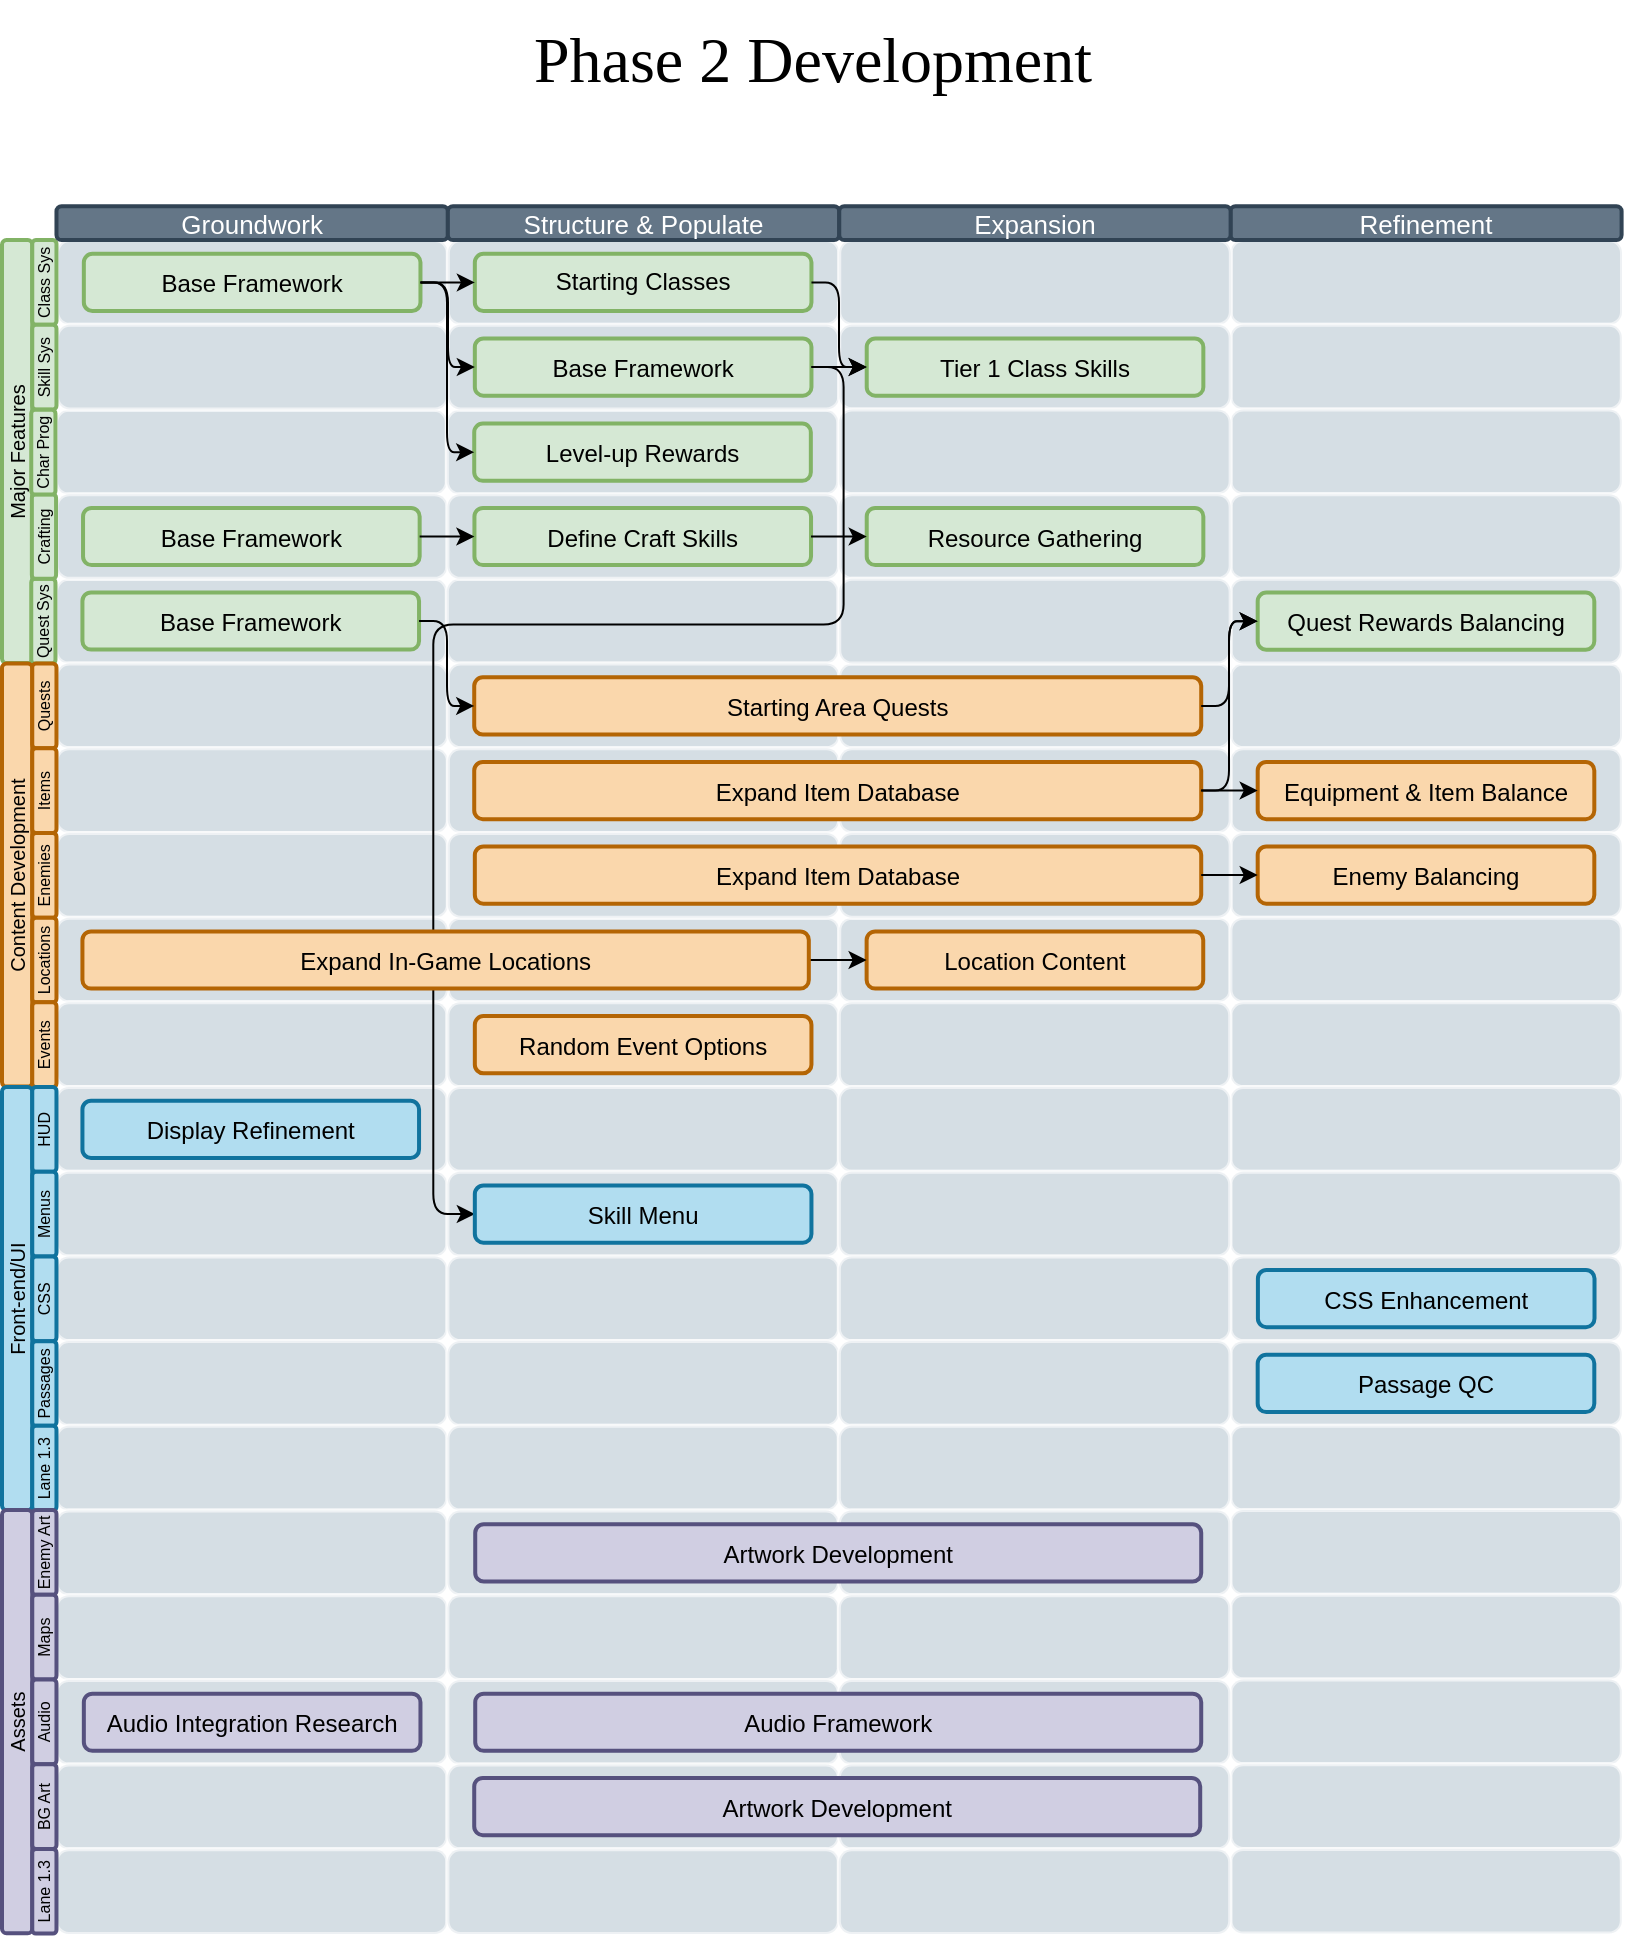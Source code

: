 <mxfile version="23.0.2" type="device">
  <diagram id="6a731a19-8d31-9384-78a2-239565b7b9f0" name="Page-1">
    <mxGraphModel dx="1434" dy="836" grid="0" gridSize="10" guides="1" tooltips="1" connect="1" arrows="1" fold="1" page="1" pageScale="1" pageWidth="850" pageHeight="1100" background="none" math="0" shadow="0">
      <root>
        <mxCell id="0" />
        <mxCell id="1" parent="0" />
        <mxCell id="iwwvHL_2ORkeYpdFA5E3-172" value="" style="strokeColor=#FFFFFF;fillColor=#BAC8D3;fontSize=18;strokeWidth=2;fontFamily=Helvetica;opacity=60;container=0;rounded=1;fontColor=#FFFFFF;" parent="1" vertex="1">
          <mxGeometry x="47" y="242.934" width="195.426" height="42.349" as="geometry" />
        </mxCell>
        <mxCell id="68" value="" style="strokeColor=#FFFFFF;fillColor=#BAC8D3;fontSize=18;strokeWidth=2;fontFamily=Helvetica;opacity=60;container=0;rounded=1;fontColor=#FFFFFF;" parent="1" vertex="1">
          <mxGeometry x="47.504" y="158.03" width="195.426" height="42.349" as="geometry" />
        </mxCell>
        <mxCell id="69" value="" style="strokeColor=#FFFFFF;fillColor=#BAC8D3;fontSize=18;strokeWidth=2;fontFamily=Helvetica;opacity=60;container=0;rounded=1;fontColor=#FFFFFF;" parent="1" vertex="1">
          <mxGeometry x="47.504" y="200.379" width="195.426" height="42.349" as="geometry" />
        </mxCell>
        <mxCell id="70" value="" style="strokeColor=#FFFFFF;fillColor=#BAC8D3;fontSize=18;strokeWidth=2;fontFamily=Helvetica;opacity=60;container=0;rounded=1;fontColor=#FFFFFF;" parent="1" vertex="1">
          <mxGeometry x="47" y="327.431" width="195.426" height="42.349" as="geometry" />
        </mxCell>
        <mxCell id="iwwvHL_2ORkeYpdFA5E3-166" value="" style="strokeColor=#FFFFFF;fillColor=#BAC8D3;fontSize=18;strokeWidth=2;fontFamily=Helvetica;opacity=60;container=0;rounded=1;fontColor=#FFFFFF;" parent="1" vertex="1">
          <mxGeometry x="47.305" y="285.077" width="195.426" height="42.349" as="geometry" />
        </mxCell>
        <mxCell id="iwwvHL_2ORkeYpdFA5E3-181" value="" style="strokeColor=#FFFFFF;fillColor=#BAC8D3;fontSize=18;strokeWidth=2;fontFamily=Helvetica;opacity=60;container=0;rounded=1;fontColor=#FFFFFF;" parent="1" vertex="1">
          <mxGeometry x="47.235" y="369.772" width="195.691" height="42.349" as="geometry" />
        </mxCell>
        <mxCell id="77" value="" style="strokeColor=#FFFFFF;fillColor=#BAC8D3;fontSize=18;strokeWidth=2;fontFamily=Helvetica;opacity=60;container=0;rounded=1;fontColor=#FFFFFF;" parent="1" vertex="1">
          <mxGeometry x="242.422" y="327.428" width="195.691" height="42.349" as="geometry" />
        </mxCell>
        <mxCell id="iwwvHL_2ORkeYpdFA5E3-207" value="" style="strokeColor=#FFFFFF;fillColor=#BAC8D3;fontSize=18;strokeWidth=2;fontFamily=Helvetica;opacity=60;container=0;rounded=1;fontColor=#FFFFFF;" parent="1" vertex="1">
          <mxGeometry x="242.927" y="496.819" width="195.691" height="42.349" as="geometry" />
        </mxCell>
        <mxCell id="iwwvHL_2ORkeYpdFA5E3-208" value="" style="strokeColor=#FFFFFF;fillColor=#BAC8D3;fontSize=18;strokeWidth=2;fontFamily=Helvetica;opacity=60;container=0;rounded=1;fontColor=#FFFFFF;" parent="1" vertex="1">
          <mxGeometry x="438.618" y="496.819" width="195.691" height="42.349" as="geometry" />
        </mxCell>
        <mxCell id="iwwvHL_2ORkeYpdFA5E3-173" value="" style="strokeColor=#FFFFFF;fillColor=#BAC8D3;fontSize=18;strokeWidth=2;fontFamily=Helvetica;opacity=60;container=0;rounded=1;fontColor=#FFFFFF;" parent="1" vertex="1">
          <mxGeometry x="242.422" y="242.931" width="195.691" height="42.349" as="geometry" />
        </mxCell>
        <mxCell id="iwwvHL_2ORkeYpdFA5E3-347" value="" style="strokeColor=#FFFFFF;fillColor=#BAC8D3;fontSize=18;strokeWidth=2;fontFamily=Helvetica;opacity=60;container=0;rounded=1;fontColor=#FFFFFF;" parent="1" vertex="1">
          <mxGeometry x="634.208" y="369.772" width="195.792" height="42.349" as="geometry" />
        </mxCell>
        <mxCell id="iwwvHL_2ORkeYpdFA5E3-348" value="" style="strokeColor=#FFFFFF;fillColor=#BAC8D3;fontSize=18;strokeWidth=2;fontFamily=Helvetica;opacity=60;container=0;rounded=1;fontColor=#FFFFFF;" parent="1" vertex="1">
          <mxGeometry x="634.208" y="412.121" width="195.691" height="42.349" as="geometry" />
        </mxCell>
        <mxCell id="iwwvHL_2ORkeYpdFA5E3-349" value="" style="strokeColor=#FFFFFF;fillColor=#BAC8D3;fontSize=18;strokeWidth=2;fontFamily=Helvetica;opacity=60;container=0;rounded=1;fontColor=#FFFFFF;" parent="1" vertex="1">
          <mxGeometry x="634.208" y="454.47" width="195.691" height="42.349" as="geometry" />
        </mxCell>
        <mxCell id="iwwvHL_2ORkeYpdFA5E3-354" value="" style="strokeColor=#FFFFFF;fillColor=#BAC8D3;fontSize=18;strokeWidth=2;fontFamily=Helvetica;opacity=60;container=0;rounded=1;fontColor=#FFFFFF;" parent="1" vertex="1">
          <mxGeometry x="634.208" y="496.819" width="195.691" height="42.349" as="geometry" />
        </mxCell>
        <mxCell id="iwwvHL_2ORkeYpdFA5E3-355" value="" style="strokeColor=#FFFFFF;fillColor=#BAC8D3;fontSize=18;strokeWidth=2;fontFamily=Helvetica;opacity=60;container=0;rounded=1;fontColor=#FFFFFF;" parent="1" vertex="1">
          <mxGeometry x="634.208" y="539.168" width="195.691" height="42.349" as="geometry" />
        </mxCell>
        <mxCell id="iwwvHL_2ORkeYpdFA5E3-365" value="" style="strokeColor=#FFFFFF;fillColor=#BAC8D3;fontSize=18;strokeWidth=2;fontFamily=Helvetica;opacity=60;container=0;rounded=1;fontColor=#FFFFFF;" parent="1" vertex="1">
          <mxGeometry x="634.208" y="581.517" width="195.792" height="42.349" as="geometry" />
        </mxCell>
        <mxCell id="iwwvHL_2ORkeYpdFA5E3-366" value="" style="strokeColor=#FFFFFF;fillColor=#BAC8D3;fontSize=18;strokeWidth=2;fontFamily=Helvetica;opacity=60;container=0;rounded=1;fontColor=#FFFFFF;" parent="1" vertex="1">
          <mxGeometry x="634.208" y="623.866" width="195.691" height="42.349" as="geometry" />
        </mxCell>
        <mxCell id="iwwvHL_2ORkeYpdFA5E3-367" value="" style="strokeColor=#FFFFFF;fillColor=#BAC8D3;fontSize=18;strokeWidth=2;fontFamily=Helvetica;opacity=60;container=0;rounded=1;fontColor=#FFFFFF;" parent="1" vertex="1">
          <mxGeometry x="634.208" y="666.215" width="195.691" height="42.349" as="geometry" />
        </mxCell>
        <mxCell id="iwwvHL_2ORkeYpdFA5E3-372" value="" style="strokeColor=#FFFFFF;fillColor=#BAC8D3;fontSize=18;strokeWidth=2;fontFamily=Helvetica;opacity=60;container=0;rounded=1;fontColor=#FFFFFF;" parent="1" vertex="1">
          <mxGeometry x="634.208" y="708.564" width="195.691" height="42.349" as="geometry" />
        </mxCell>
        <mxCell id="iwwvHL_2ORkeYpdFA5E3-373" value="" style="strokeColor=#FFFFFF;fillColor=#BAC8D3;fontSize=18;strokeWidth=2;fontFamily=Helvetica;opacity=60;container=0;rounded=1;fontColor=#FFFFFF;" parent="1" vertex="1">
          <mxGeometry x="634.208" y="750.913" width="195.691" height="42.349" as="geometry" />
        </mxCell>
        <mxCell id="iwwvHL_2ORkeYpdFA5E3-374" value="" style="strokeColor=#FFFFFF;fillColor=#BAC8D3;fontSize=18;strokeWidth=2;fontFamily=Helvetica;opacity=60;container=0;rounded=1;fontColor=#FFFFFF;" parent="1" vertex="1">
          <mxGeometry x="634.208" y="793.05" width="195.792" height="42.349" as="geometry" />
        </mxCell>
        <mxCell id="iwwvHL_2ORkeYpdFA5E3-375" value="" style="strokeColor=#FFFFFF;fillColor=#BAC8D3;fontSize=18;strokeWidth=2;fontFamily=Helvetica;opacity=60;container=0;rounded=1;fontColor=#FFFFFF;" parent="1" vertex="1">
          <mxGeometry x="634.208" y="835.399" width="195.691" height="42.349" as="geometry" />
        </mxCell>
        <mxCell id="iwwvHL_2ORkeYpdFA5E3-376" value="" style="strokeColor=#FFFFFF;fillColor=#BAC8D3;fontSize=18;strokeWidth=2;fontFamily=Helvetica;opacity=60;container=0;rounded=1;fontColor=#FFFFFF;" parent="1" vertex="1">
          <mxGeometry x="634.208" y="877.748" width="195.691" height="42.349" as="geometry" />
        </mxCell>
        <mxCell id="iwwvHL_2ORkeYpdFA5E3-381" value="" style="strokeColor=#FFFFFF;fillColor=#BAC8D3;fontSize=18;strokeWidth=2;fontFamily=Helvetica;opacity=60;container=0;rounded=1;fontColor=#FFFFFF;" parent="1" vertex="1">
          <mxGeometry x="634.208" y="920.097" width="195.691" height="42.349" as="geometry" />
        </mxCell>
        <mxCell id="iwwvHL_2ORkeYpdFA5E3-382" value="" style="strokeColor=#FFFFFF;fillColor=#BAC8D3;fontSize=18;strokeWidth=2;fontFamily=Helvetica;opacity=60;container=0;rounded=1;fontColor=#FFFFFF;" parent="1" vertex="1">
          <mxGeometry x="634.208" y="962.446" width="195.691" height="42.349" as="geometry" />
        </mxCell>
        <mxCell id="iwwvHL_2ORkeYpdFA5E3-182" value="" style="strokeColor=#FFFFFF;fillColor=#BAC8D3;fontSize=18;strokeWidth=2;fontFamily=Helvetica;opacity=60;container=0;rounded=1;fontColor=#FFFFFF;" parent="1" vertex="1">
          <mxGeometry x="47.235" y="412.121" width="195.691" height="42.349" as="geometry" />
        </mxCell>
        <mxCell id="iwwvHL_2ORkeYpdFA5E3-183" value="" style="strokeColor=#FFFFFF;fillColor=#BAC8D3;fontSize=18;strokeWidth=2;fontFamily=Helvetica;opacity=60;container=0;rounded=1;fontColor=#FFFFFF;" parent="1" vertex="1">
          <mxGeometry x="47.235" y="454.47" width="195.691" height="42.349" as="geometry" />
        </mxCell>
        <mxCell id="iwwvHL_2ORkeYpdFA5E3-184" value="" style="strokeColor=#FFFFFF;fillColor=#BAC8D3;fontSize=18;strokeWidth=2;fontFamily=Helvetica;opacity=60;container=0;rounded=1;fontColor=#FFFFFF;" parent="1" vertex="1">
          <mxGeometry x="242.927" y="369.772" width="195.792" height="42.349" as="geometry" />
        </mxCell>
        <mxCell id="iwwvHL_2ORkeYpdFA5E3-185" value="" style="strokeColor=#FFFFFF;fillColor=#BAC8D3;fontSize=18;strokeWidth=2;fontFamily=Helvetica;opacity=60;container=0;rounded=1;fontColor=#FFFFFF;" parent="1" vertex="1">
          <mxGeometry x="242.927" y="412.121" width="195.691" height="42.349" as="geometry" />
        </mxCell>
        <mxCell id="iwwvHL_2ORkeYpdFA5E3-186" value="" style="strokeColor=#FFFFFF;fillColor=#BAC8D3;fontSize=18;strokeWidth=2;fontFamily=Helvetica;opacity=60;container=0;rounded=1;fontColor=#FFFFFF;" parent="1" vertex="1">
          <mxGeometry x="242.927" y="454.47" width="195.691" height="42.349" as="geometry" />
        </mxCell>
        <mxCell id="iwwvHL_2ORkeYpdFA5E3-187" value="" style="strokeColor=#FFFFFF;fillColor=#BAC8D3;fontSize=18;strokeWidth=2;fontFamily=Helvetica;opacity=60;container=0;rounded=1;fontColor=#FFFFFF;" parent="1" vertex="1">
          <mxGeometry x="438.618" y="369.772" width="195.792" height="42.349" as="geometry" />
        </mxCell>
        <mxCell id="iwwvHL_2ORkeYpdFA5E3-188" value="" style="strokeColor=#FFFFFF;fillColor=#BAC8D3;fontSize=18;strokeWidth=2;fontFamily=Helvetica;opacity=60;container=0;rounded=1;fontColor=#FFFFFF;" parent="1" vertex="1">
          <mxGeometry x="438.618" y="412.121" width="195.691" height="42.349" as="geometry" />
        </mxCell>
        <mxCell id="iwwvHL_2ORkeYpdFA5E3-189" value="" style="strokeColor=#FFFFFF;fillColor=#BAC8D3;fontSize=18;strokeWidth=2;fontFamily=Helvetica;opacity=60;container=0;rounded=1;fontColor=#FFFFFF;" parent="1" vertex="1">
          <mxGeometry x="438.618" y="454.47" width="195.691" height="42.349" as="geometry" />
        </mxCell>
        <mxCell id="iwwvHL_2ORkeYpdFA5E3-206" value="" style="strokeColor=#FFFFFF;fillColor=#BAC8D3;fontSize=18;strokeWidth=2;fontFamily=Helvetica;opacity=60;container=0;rounded=1;fontColor=#FFFFFF;" parent="1" vertex="1">
          <mxGeometry x="47.235" y="496.819" width="195.691" height="42.349" as="geometry" />
        </mxCell>
        <mxCell id="iwwvHL_2ORkeYpdFA5E3-384" value="" style="strokeColor=#FFFFFF;fillColor=#BAC8D3;fontSize=18;strokeWidth=2;fontFamily=Helvetica;opacity=60;container=0;rounded=1;fontColor=#FFFFFF;" parent="1" vertex="1">
          <mxGeometry x="47.036" y="539.165" width="195.691" height="42.349" as="geometry" />
        </mxCell>
        <mxCell id="iwwvHL_2ORkeYpdFA5E3-385" value="" style="strokeColor=#FFFFFF;fillColor=#BAC8D3;fontSize=18;strokeWidth=2;fontFamily=Helvetica;opacity=60;container=0;rounded=1;fontColor=#FFFFFF;" parent="1" vertex="1">
          <mxGeometry x="47.036" y="581.514" width="195.691" height="42.349" as="geometry" />
        </mxCell>
        <mxCell id="iwwvHL_2ORkeYpdFA5E3-386" value="" style="strokeColor=#FFFFFF;fillColor=#BAC8D3;fontSize=18;strokeWidth=2;fontFamily=Helvetica;opacity=60;container=0;rounded=1;fontColor=#FFFFFF;" parent="1" vertex="1">
          <mxGeometry x="242.727" y="539.165" width="195.691" height="42.349" as="geometry" />
        </mxCell>
        <mxCell id="iwwvHL_2ORkeYpdFA5E3-387" value="" style="strokeColor=#FFFFFF;fillColor=#BAC8D3;fontSize=18;strokeWidth=2;fontFamily=Helvetica;opacity=60;container=0;rounded=1;fontColor=#FFFFFF;" parent="1" vertex="1">
          <mxGeometry x="242.727" y="581.514" width="195.691" height="42.349" as="geometry" />
        </mxCell>
        <mxCell id="iwwvHL_2ORkeYpdFA5E3-388" value="" style="strokeColor=#FFFFFF;fillColor=#BAC8D3;fontSize=18;strokeWidth=2;fontFamily=Helvetica;opacity=60;container=0;rounded=1;fontColor=#FFFFFF;" parent="1" vertex="1">
          <mxGeometry x="438.418" y="539.165" width="195.691" height="42.349" as="geometry" />
        </mxCell>
        <mxCell id="iwwvHL_2ORkeYpdFA5E3-389" value="" style="strokeColor=#FFFFFF;fillColor=#BAC8D3;fontSize=18;strokeWidth=2;fontFamily=Helvetica;opacity=60;container=0;rounded=1;fontColor=#FFFFFF;" parent="1" vertex="1">
          <mxGeometry x="438.418" y="581.514" width="195.691" height="42.349" as="geometry" />
        </mxCell>
        <mxCell id="iwwvHL_2ORkeYpdFA5E3-390" value="" style="strokeColor=#FFFFFF;fillColor=#BAC8D3;fontSize=18;strokeWidth=2;fontFamily=Helvetica;opacity=60;container=0;rounded=1;fontColor=#FFFFFF;" parent="1" vertex="1">
          <mxGeometry x="47.036" y="623.863" width="195.691" height="42.349" as="geometry" />
        </mxCell>
        <mxCell id="iwwvHL_2ORkeYpdFA5E3-391" value="" style="strokeColor=#FFFFFF;fillColor=#BAC8D3;fontSize=18;strokeWidth=2;fontFamily=Helvetica;opacity=60;container=0;rounded=1;fontColor=#FFFFFF;" parent="1" vertex="1">
          <mxGeometry x="242.727" y="623.863" width="195.691" height="42.349" as="geometry" />
        </mxCell>
        <mxCell id="iwwvHL_2ORkeYpdFA5E3-392" value="" style="strokeColor=#FFFFFF;fillColor=#BAC8D3;fontSize=18;strokeWidth=2;fontFamily=Helvetica;opacity=60;container=0;rounded=1;fontColor=#FFFFFF;" parent="1" vertex="1">
          <mxGeometry x="438.418" y="623.863" width="195.691" height="42.349" as="geometry" />
        </mxCell>
        <mxCell id="iwwvHL_2ORkeYpdFA5E3-393" value="" style="strokeColor=#FFFFFF;fillColor=#BAC8D3;fontSize=18;strokeWidth=2;fontFamily=Helvetica;opacity=60;container=0;rounded=1;fontColor=#FFFFFF;" parent="1" vertex="1">
          <mxGeometry x="47.036" y="666.212" width="195.691" height="42.349" as="geometry" />
        </mxCell>
        <mxCell id="iwwvHL_2ORkeYpdFA5E3-394" value="" style="strokeColor=#FFFFFF;fillColor=#BAC8D3;fontSize=18;strokeWidth=2;fontFamily=Helvetica;opacity=60;container=0;rounded=1;fontColor=#FFFFFF;" parent="1" vertex="1">
          <mxGeometry x="242.727" y="666.212" width="195.691" height="42.349" as="geometry" />
        </mxCell>
        <mxCell id="iwwvHL_2ORkeYpdFA5E3-395" value="" style="strokeColor=#FFFFFF;fillColor=#BAC8D3;fontSize=18;strokeWidth=2;fontFamily=Helvetica;opacity=60;container=0;rounded=1;fontColor=#FFFFFF;" parent="1" vertex="1">
          <mxGeometry x="438.418" y="666.212" width="195.691" height="42.349" as="geometry" />
        </mxCell>
        <mxCell id="iwwvHL_2ORkeYpdFA5E3-396" value="" style="strokeColor=#FFFFFF;fillColor=#BAC8D3;fontSize=18;strokeWidth=2;fontFamily=Helvetica;opacity=60;container=0;rounded=1;fontColor=#FFFFFF;" parent="1" vertex="1">
          <mxGeometry x="47.036" y="708.561" width="195.691" height="42.349" as="geometry" />
        </mxCell>
        <mxCell id="iwwvHL_2ORkeYpdFA5E3-397" value="" style="strokeColor=#FFFFFF;fillColor=#BAC8D3;fontSize=18;strokeWidth=2;fontFamily=Helvetica;opacity=60;container=0;rounded=1;fontColor=#FFFFFF;" parent="1" vertex="1">
          <mxGeometry x="47.036" y="750.91" width="195.691" height="42.349" as="geometry" />
        </mxCell>
        <mxCell id="iwwvHL_2ORkeYpdFA5E3-398" value="" style="strokeColor=#FFFFFF;fillColor=#BAC8D3;fontSize=18;strokeWidth=2;fontFamily=Helvetica;opacity=60;container=0;rounded=1;fontColor=#FFFFFF;" parent="1" vertex="1">
          <mxGeometry x="47.036" y="793.259" width="195.691" height="42.349" as="geometry" />
        </mxCell>
        <mxCell id="iwwvHL_2ORkeYpdFA5E3-399" value="" style="strokeColor=#FFFFFF;fillColor=#BAC8D3;fontSize=18;strokeWidth=2;fontFamily=Helvetica;opacity=60;container=0;rounded=1;fontColor=#FFFFFF;" parent="1" vertex="1">
          <mxGeometry x="242.727" y="708.561" width="195.792" height="42.349" as="geometry" />
        </mxCell>
        <mxCell id="iwwvHL_2ORkeYpdFA5E3-400" value="" style="strokeColor=#FFFFFF;fillColor=#BAC8D3;fontSize=18;strokeWidth=2;fontFamily=Helvetica;opacity=60;container=0;rounded=1;fontColor=#FFFFFF;" parent="1" vertex="1">
          <mxGeometry x="242.727" y="750.91" width="195.691" height="42.349" as="geometry" />
        </mxCell>
        <mxCell id="iwwvHL_2ORkeYpdFA5E3-401" value="" style="strokeColor=#FFFFFF;fillColor=#BAC8D3;fontSize=18;strokeWidth=2;fontFamily=Helvetica;opacity=60;container=0;rounded=1;fontColor=#FFFFFF;" parent="1" vertex="1">
          <mxGeometry x="242.727" y="793.259" width="195.691" height="42.349" as="geometry" />
        </mxCell>
        <mxCell id="iwwvHL_2ORkeYpdFA5E3-402" value="" style="strokeColor=#FFFFFF;fillColor=#BAC8D3;fontSize=18;strokeWidth=2;fontFamily=Helvetica;opacity=60;container=0;rounded=1;fontColor=#FFFFFF;" parent="1" vertex="1">
          <mxGeometry x="438.418" y="708.561" width="195.792" height="42.349" as="geometry" />
        </mxCell>
        <mxCell id="iwwvHL_2ORkeYpdFA5E3-403" value="" style="strokeColor=#FFFFFF;fillColor=#BAC8D3;fontSize=18;strokeWidth=2;fontFamily=Helvetica;opacity=60;container=0;rounded=1;fontColor=#FFFFFF;" parent="1" vertex="1">
          <mxGeometry x="438.418" y="750.91" width="195.691" height="42.349" as="geometry" />
        </mxCell>
        <mxCell id="iwwvHL_2ORkeYpdFA5E3-404" value="" style="strokeColor=#FFFFFF;fillColor=#BAC8D3;fontSize=18;strokeWidth=2;fontFamily=Helvetica;opacity=60;container=0;rounded=1;fontColor=#FFFFFF;" parent="1" vertex="1">
          <mxGeometry x="438.418" y="793.259" width="195.691" height="42.349" as="geometry" />
        </mxCell>
        <mxCell id="iwwvHL_2ORkeYpdFA5E3-405" value="" style="strokeColor=#FFFFFF;fillColor=#BAC8D3;fontSize=18;strokeWidth=2;fontFamily=Helvetica;opacity=60;container=0;rounded=1;fontColor=#FFFFFF;" parent="1" vertex="1">
          <mxGeometry x="47.036" y="835.608" width="195.691" height="42.349" as="geometry" />
        </mxCell>
        <mxCell id="iwwvHL_2ORkeYpdFA5E3-406" value="" style="strokeColor=#FFFFFF;fillColor=#BAC8D3;fontSize=18;strokeWidth=2;fontFamily=Helvetica;opacity=60;container=0;rounded=1;fontColor=#FFFFFF;" parent="1" vertex="1">
          <mxGeometry x="242.727" y="835.608" width="195.691" height="42.349" as="geometry" />
        </mxCell>
        <mxCell id="iwwvHL_2ORkeYpdFA5E3-407" value="" style="strokeColor=#FFFFFF;fillColor=#BAC8D3;fontSize=18;strokeWidth=2;fontFamily=Helvetica;opacity=60;container=0;rounded=1;fontColor=#FFFFFF;" parent="1" vertex="1">
          <mxGeometry x="438.418" y="835.608" width="195.691" height="42.349" as="geometry" />
        </mxCell>
        <mxCell id="iwwvHL_2ORkeYpdFA5E3-408" value="" style="strokeColor=#FFFFFF;fillColor=#BAC8D3;fontSize=18;strokeWidth=2;fontFamily=Helvetica;opacity=60;container=0;rounded=1;fontColor=#FFFFFF;" parent="1" vertex="1">
          <mxGeometry x="47.036" y="877.953" width="195.691" height="42.349" as="geometry" />
        </mxCell>
        <mxCell id="iwwvHL_2ORkeYpdFA5E3-409" value="" style="strokeColor=#FFFFFF;fillColor=#BAC8D3;fontSize=18;strokeWidth=2;fontFamily=Helvetica;opacity=60;container=0;rounded=1;fontColor=#FFFFFF;" parent="1" vertex="1">
          <mxGeometry x="47.036" y="920.302" width="195.691" height="42.349" as="geometry" />
        </mxCell>
        <mxCell id="iwwvHL_2ORkeYpdFA5E3-410" value="" style="strokeColor=#FFFFFF;fillColor=#BAC8D3;fontSize=18;strokeWidth=2;fontFamily=Helvetica;opacity=60;container=0;rounded=1;fontColor=#FFFFFF;" parent="1" vertex="1">
          <mxGeometry x="242.727" y="877.953" width="195.691" height="42.349" as="geometry" />
        </mxCell>
        <mxCell id="iwwvHL_2ORkeYpdFA5E3-411" value="" style="strokeColor=#FFFFFF;fillColor=#BAC8D3;fontSize=18;strokeWidth=2;fontFamily=Helvetica;opacity=60;container=0;rounded=1;fontColor=#FFFFFF;" parent="1" vertex="1">
          <mxGeometry x="242.727" y="920.302" width="195.691" height="42.349" as="geometry" />
        </mxCell>
        <mxCell id="iwwvHL_2ORkeYpdFA5E3-412" value="" style="strokeColor=#FFFFFF;fillColor=#BAC8D3;fontSize=18;strokeWidth=2;fontFamily=Helvetica;opacity=60;container=0;rounded=1;fontColor=#FFFFFF;" parent="1" vertex="1">
          <mxGeometry x="438.418" y="877.953" width="195.691" height="42.349" as="geometry" />
        </mxCell>
        <mxCell id="iwwvHL_2ORkeYpdFA5E3-413" value="" style="strokeColor=#FFFFFF;fillColor=#BAC8D3;fontSize=18;strokeWidth=2;fontFamily=Helvetica;opacity=60;container=0;rounded=1;fontColor=#FFFFFF;" parent="1" vertex="1">
          <mxGeometry x="438.418" y="920.302" width="195.691" height="42.349" as="geometry" />
        </mxCell>
        <mxCell id="iwwvHL_2ORkeYpdFA5E3-414" value="" style="strokeColor=#FFFFFF;fillColor=#BAC8D3;fontSize=18;strokeWidth=2;fontFamily=Helvetica;opacity=60;container=0;rounded=1;fontColor=#FFFFFF;" parent="1" vertex="1">
          <mxGeometry x="47.036" y="962.651" width="195.691" height="42.349" as="geometry" />
        </mxCell>
        <mxCell id="iwwvHL_2ORkeYpdFA5E3-415" value="" style="strokeColor=#FFFFFF;fillColor=#BAC8D3;fontSize=18;strokeWidth=2;fontFamily=Helvetica;opacity=60;container=0;rounded=1;fontColor=#FFFFFF;" parent="1" vertex="1">
          <mxGeometry x="242.727" y="962.651" width="195.691" height="42.349" as="geometry" />
        </mxCell>
        <mxCell id="iwwvHL_2ORkeYpdFA5E3-416" value="" style="strokeColor=#FFFFFF;fillColor=#BAC8D3;fontSize=18;strokeWidth=2;fontFamily=Helvetica;opacity=60;container=0;rounded=1;fontColor=#FFFFFF;" parent="1" vertex="1">
          <mxGeometry x="438.418" y="962.651" width="195.691" height="42.349" as="geometry" />
        </mxCell>
        <mxCell id="iwwvHL_2ORkeYpdFA5E3-337" value="" style="strokeColor=#FFFFFF;fillColor=#BAC8D3;fontSize=18;strokeWidth=2;fontFamily=Helvetica;opacity=60;container=0;rounded=1;fontColor=#FFFFFF;" parent="1" vertex="1">
          <mxGeometry x="634.208" y="158.027" width="195.792" height="42.349" as="geometry" />
        </mxCell>
        <mxCell id="iwwvHL_2ORkeYpdFA5E3-338" value="" style="strokeColor=#FFFFFF;fillColor=#BAC8D3;fontSize=18;strokeWidth=2;fontFamily=Helvetica;opacity=60;container=0;rounded=1;fontColor=#FFFFFF;" parent="1" vertex="1">
          <mxGeometry x="634.208" y="200.376" width="195.691" height="42.349" as="geometry" />
        </mxCell>
        <mxCell id="iwwvHL_2ORkeYpdFA5E3-339" value="" style="strokeColor=#FFFFFF;fillColor=#BAC8D3;fontSize=18;strokeWidth=2;fontFamily=Helvetica;opacity=60;container=0;rounded=1;fontColor=#FFFFFF;" parent="1" vertex="1">
          <mxGeometry x="634.208" y="242.725" width="195.691" height="42.349" as="geometry" />
        </mxCell>
        <mxCell id="iwwvHL_2ORkeYpdFA5E3-345" value="" style="strokeColor=#FFFFFF;fillColor=#BAC8D3;fontSize=18;strokeWidth=2;fontFamily=Helvetica;opacity=60;container=0;rounded=1;fontColor=#FFFFFF;" parent="1" vertex="1">
          <mxGeometry x="634.208" y="285.074" width="195.691" height="42.349" as="geometry" />
        </mxCell>
        <mxCell id="iwwvHL_2ORkeYpdFA5E3-346" value="" style="strokeColor=#FFFFFF;fillColor=#BAC8D3;fontSize=18;strokeWidth=2;fontFamily=Helvetica;opacity=60;container=0;rounded=1;fontColor=#FFFFFF;" parent="1" vertex="1">
          <mxGeometry x="634.208" y="327.423" width="195.691" height="42.349" as="geometry" />
        </mxCell>
        <mxCell id="57" value="Major Features" style="strokeColor=#82b366;fillColor=#d5e8d4;fontSize=10;strokeWidth=2;horizontal=0;fontFamily=Helvetica;fontStyle=0;container=0;rounded=1;" parent="1" vertex="1">
          <mxGeometry x="20" y="158.027" width="15.131" height="211.533" as="geometry" />
        </mxCell>
        <mxCell id="58" value="Class Sys" style="strokeColor=#82b366;fillColor=#d5e8d4;fontSize=8;strokeWidth=2;horizontal=0;fontFamily=Helvetica;labelBackgroundColor=none;container=0;rounded=1;" parent="1" vertex="1">
          <mxGeometry x="35.131" y="158.027" width="12.105" height="42.349" as="geometry" />
        </mxCell>
        <mxCell id="60" value="Skill Sys" style="strokeColor=#82b366;fillColor=#d5e8d4;fontSize=8;strokeWidth=2;horizontal=0;fontFamily=Helvetica;labelBackgroundColor=none;container=0;rounded=1;" parent="1" vertex="1">
          <mxGeometry x="35.131" y="200.376" width="12.105" height="42.349" as="geometry" />
        </mxCell>
        <mxCell id="61" value="Quest Sys" style="strokeColor=#82b366;fillColor=#d5e8d4;fontSize=8;strokeWidth=2;horizontal=0;fontFamily=Helvetica;labelBackgroundColor=none;container=0;rounded=1;" parent="1" vertex="1">
          <mxGeometry x="34.626" y="327.428" width="12.105" height="42.349" as="geometry" />
        </mxCell>
        <mxCell id="75" value="" style="strokeColor=#FFFFFF;fillColor=#BAC8D3;fontSize=18;strokeWidth=2;fontFamily=Helvetica;opacity=60;container=0;rounded=1;fontColor=#FFFFFF;" parent="1" vertex="1">
          <mxGeometry x="242.927" y="158.027" width="195.792" height="42.349" as="geometry" />
        </mxCell>
        <mxCell id="76" value="" style="strokeColor=#FFFFFF;fillColor=#BAC8D3;fontSize=18;strokeWidth=2;fontFamily=Helvetica;opacity=60;container=0;rounded=1;fontColor=#FFFFFF;" parent="1" vertex="1">
          <mxGeometry x="242.927" y="200.376" width="195.691" height="42.349" as="geometry" />
        </mxCell>
        <mxCell id="82" value="" style="strokeColor=#FFFFFF;fillColor=#BAC8D3;fontSize=18;strokeWidth=2;fontFamily=Helvetica;opacity=60;container=0;rounded=1;fontColor=#FFFFFF;" parent="1" vertex="1">
          <mxGeometry x="438.618" y="158.027" width="195.792" height="42.349" as="geometry" />
        </mxCell>
        <mxCell id="83" value="" style="strokeColor=#FFFFFF;fillColor=#BAC8D3;fontSize=18;strokeWidth=2;fontFamily=Helvetica;opacity=60;container=0;rounded=1;fontColor=#FFFFFF;" parent="1" vertex="1">
          <mxGeometry x="438.618" y="200.376" width="195.691" height="42.349" as="geometry" />
        </mxCell>
        <mxCell id="84" value="" style="strokeColor=#FFFFFF;fillColor=#BAC8D3;fontSize=18;strokeWidth=2;fontFamily=Helvetica;opacity=60;container=0;rounded=1;fontColor=#FFFFFF;" parent="1" vertex="1">
          <mxGeometry x="438.618" y="242.725" width="195.691" height="42.349" as="geometry" />
        </mxCell>
        <mxCell id="90" value="Base Framework" style="rounded=1;fillColor=#d5e8d4;strokeColor=#82b366;strokeWidth=2;fontFamily=Helvetica;container=0;" parent="1" vertex="1">
          <mxGeometry x="60.921" y="164.892" width="168.312" height="28.612" as="geometry" />
        </mxCell>
        <mxCell id="iwwvHL_2ORkeYpdFA5E3-165" value="Crafting" style="strokeColor=#82b366;fillColor=#d5e8d4;fontSize=8;strokeWidth=2;horizontal=0;fontFamily=Helvetica;labelBackgroundColor=none;container=0;rounded=1;" parent="1" vertex="1">
          <mxGeometry x="34.931" y="285.074" width="12.105" height="42.349" as="geometry" />
        </mxCell>
        <mxCell id="iwwvHL_2ORkeYpdFA5E3-167" value="" style="strokeColor=#FFFFFF;fillColor=#BAC8D3;fontSize=18;strokeWidth=2;fontFamily=Helvetica;opacity=60;container=0;rounded=1;fontColor=#FFFFFF;" parent="1" vertex="1">
          <mxGeometry x="242.727" y="285.074" width="195.691" height="42.349" as="geometry" />
        </mxCell>
        <mxCell id="iwwvHL_2ORkeYpdFA5E3-168" value="" style="strokeColor=#FFFFFF;fillColor=#BAC8D3;fontSize=18;strokeWidth=2;fontFamily=Helvetica;opacity=60;container=0;rounded=1;fontColor=#FFFFFF;" parent="1" vertex="1">
          <mxGeometry x="438.618" y="285.074" width="195.691" height="42.349" as="geometry" />
        </mxCell>
        <mxCell id="iwwvHL_2ORkeYpdFA5E3-171" value="Char Prog" style="strokeColor=#82b366;fillColor=#d5e8d4;fontSize=8;strokeWidth=2;horizontal=0;fontFamily=Helvetica;labelBackgroundColor=none;container=0;rounded=1;" parent="1" vertex="1">
          <mxGeometry x="34.626" y="242.931" width="12.105" height="42.349" as="geometry" />
        </mxCell>
        <mxCell id="iwwvHL_2ORkeYpdFA5E3-174" value="" style="strokeColor=#FFFFFF;fillColor=#BAC8D3;fontSize=18;strokeWidth=2;fontFamily=Helvetica;opacity=60;container=0;rounded=1;fontColor=#FFFFFF;" parent="1" vertex="1">
          <mxGeometry x="438.618" y="327.423" width="195.691" height="42.349" as="geometry" />
        </mxCell>
        <mxCell id="iwwvHL_2ORkeYpdFA5E3-177" value="Content Development" style="strokeColor=#b46504;fillColor=#fad7ac;fontSize=10;strokeWidth=2;horizontal=0;fontFamily=Helvetica;fontStyle=0;container=0;rounded=1;" parent="1" vertex="1">
          <mxGeometry x="20" y="369.772" width="15.131" height="211.533" as="geometry" />
        </mxCell>
        <mxCell id="iwwvHL_2ORkeYpdFA5E3-178" value="Quests" style="strokeColor=#b46504;fillColor=#fad7ac;fontSize=8;strokeWidth=2;horizontal=0;fontFamily=Helvetica;labelBackgroundColor=none;container=0;rounded=1;" parent="1" vertex="1">
          <mxGeometry x="35.131" y="369.772" width="12.105" height="42.349" as="geometry" />
        </mxCell>
        <mxCell id="iwwvHL_2ORkeYpdFA5E3-179" value="Items" style="strokeColor=#b46504;fillColor=#fad7ac;fontSize=8;strokeWidth=2;horizontal=0;fontFamily=Helvetica;labelBackgroundColor=none;container=0;rounded=1;" parent="1" vertex="1">
          <mxGeometry x="35.131" y="412.121" width="12.105" height="42.349" as="geometry" />
        </mxCell>
        <mxCell id="iwwvHL_2ORkeYpdFA5E3-180" value="Enemies" style="strokeColor=#b46504;fillColor=#fad7ac;fontSize=8;strokeWidth=2;horizontal=0;fontFamily=Helvetica;labelBackgroundColor=none;container=0;rounded=1;" parent="1" vertex="1">
          <mxGeometry x="35.131" y="454.47" width="12.105" height="42.349" as="geometry" />
        </mxCell>
        <mxCell id="iwwvHL_2ORkeYpdFA5E3-205" value="Locations" style="strokeColor=#b46504;fillColor=#fad7ac;fontSize=8;strokeWidth=2;horizontal=0;fontFamily=Helvetica;labelBackgroundColor=none;container=0;rounded=1;" parent="1" vertex="1">
          <mxGeometry x="35.131" y="496.819" width="12.105" height="42.349" as="geometry" />
        </mxCell>
        <mxCell id="iwwvHL_2ORkeYpdFA5E3-211" value="Events" style="strokeColor=#b46504;fillColor=#fad7ac;fontSize=8;strokeWidth=2;horizontal=0;fontFamily=Helvetica;labelBackgroundColor=none;container=0;rounded=1;" parent="1" vertex="1">
          <mxGeometry x="35.131" y="539.168" width="12.105" height="42.349" as="geometry" />
        </mxCell>
        <mxCell id="iwwvHL_2ORkeYpdFA5E3-257" value="Front-end/UI" style="strokeColor=#10739e;fillColor=#b1ddf0;fontSize=10;strokeWidth=2;horizontal=0;fontFamily=Helvetica;fontStyle=0;container=0;rounded=1;" parent="1" vertex="1">
          <mxGeometry x="20" y="581.517" width="15.131" height="211.533" as="geometry" />
        </mxCell>
        <mxCell id="iwwvHL_2ORkeYpdFA5E3-258" value="HUD" style="strokeColor=#10739e;fillColor=#b1ddf0;fontSize=8;strokeWidth=2;horizontal=0;fontFamily=Helvetica;labelBackgroundColor=none;container=0;rounded=1;" parent="1" vertex="1">
          <mxGeometry x="35.131" y="581.517" width="12.105" height="42.349" as="geometry" />
        </mxCell>
        <mxCell id="iwwvHL_2ORkeYpdFA5E3-259" value="Menus" style="strokeColor=#10739e;fillColor=#b1ddf0;fontSize=8;strokeWidth=2;horizontal=0;fontFamily=Helvetica;labelBackgroundColor=none;container=0;rounded=1;" parent="1" vertex="1">
          <mxGeometry x="35.131" y="623.866" width="12.105" height="42.349" as="geometry" />
        </mxCell>
        <mxCell id="iwwvHL_2ORkeYpdFA5E3-260" value="CSS" style="strokeColor=#10739e;fillColor=#b1ddf0;fontSize=8;strokeWidth=2;horizontal=0;fontFamily=Helvetica;labelBackgroundColor=none;container=0;rounded=1;" parent="1" vertex="1">
          <mxGeometry x="35.131" y="666.215" width="12.105" height="42.349" as="geometry" />
        </mxCell>
        <mxCell id="iwwvHL_2ORkeYpdFA5E3-285" value="Passages" style="strokeColor=#10739e;fillColor=#b1ddf0;fontSize=8;strokeWidth=2;horizontal=0;fontFamily=Helvetica;labelBackgroundColor=none;container=0;rounded=1;" parent="1" vertex="1">
          <mxGeometry x="35.131" y="708.564" width="12.105" height="42.349" as="geometry" />
        </mxCell>
        <mxCell id="iwwvHL_2ORkeYpdFA5E3-291" value="Lane 1.3" style="strokeColor=#10739e;fillColor=#b1ddf0;fontSize=8;strokeWidth=2;horizontal=0;fontFamily=Helvetica;labelBackgroundColor=none;container=0;rounded=1;" parent="1" vertex="1">
          <mxGeometry x="35.131" y="750.913" width="12.105" height="42.349" as="geometry" />
        </mxCell>
        <mxCell id="iwwvHL_2ORkeYpdFA5E3-297" value="Assets" style="fontSize=10;strokeWidth=2;horizontal=0;fontFamily=Helvetica;fontStyle=0;container=0;rounded=1;fillColor=#d0cee2;strokeColor=#56517e;" parent="1" vertex="1">
          <mxGeometry x="20" y="793.05" width="15.131" height="211.533" as="geometry" />
        </mxCell>
        <mxCell id="iwwvHL_2ORkeYpdFA5E3-298" value="Enemy Art" style="fontSize=8;strokeWidth=2;horizontal=0;fontFamily=Helvetica;labelBackgroundColor=none;container=0;rounded=1;fillColor=#d0cee2;strokeColor=#56517e;" parent="1" vertex="1">
          <mxGeometry x="35.131" y="793.05" width="12.105" height="42.349" as="geometry" />
        </mxCell>
        <mxCell id="iwwvHL_2ORkeYpdFA5E3-299" value="Maps" style="fontSize=8;strokeWidth=2;horizontal=0;fontFamily=Helvetica;labelBackgroundColor=none;container=0;rounded=1;fillColor=#d0cee2;strokeColor=#56517e;" parent="1" vertex="1">
          <mxGeometry x="35.131" y="835.399" width="12.105" height="42.349" as="geometry" />
        </mxCell>
        <mxCell id="iwwvHL_2ORkeYpdFA5E3-300" value="Audio" style="fontSize=8;strokeWidth=2;horizontal=0;fontFamily=Helvetica;labelBackgroundColor=none;container=0;rounded=1;fillColor=#d0cee2;strokeColor=#56517e;" parent="1" vertex="1">
          <mxGeometry x="35.131" y="877.748" width="12.105" height="42.349" as="geometry" />
        </mxCell>
        <mxCell id="iwwvHL_2ORkeYpdFA5E3-325" value="BG Art" style="fontSize=8;strokeWidth=2;horizontal=0;fontFamily=Helvetica;labelBackgroundColor=none;container=0;rounded=1;fillColor=#d0cee2;strokeColor=#56517e;" parent="1" vertex="1">
          <mxGeometry x="35.131" y="920.097" width="12.105" height="42.349" as="geometry" />
        </mxCell>
        <mxCell id="iwwvHL_2ORkeYpdFA5E3-331" value="Lane 1.3" style="fontSize=8;strokeWidth=2;horizontal=0;fontFamily=Helvetica;labelBackgroundColor=none;container=0;rounded=1;fillColor=#d0cee2;strokeColor=#56517e;" parent="1" vertex="1">
          <mxGeometry x="35.131" y="962.446" width="12.105" height="42.349" as="geometry" />
        </mxCell>
        <mxCell id="iwwvHL_2ORkeYpdFA5E3-344" value="Refinement" style="fontSize=13;strokeWidth=2;fontFamily=Helvetica;labelBackgroundColor=none;container=0;rounded=1;fillColor=#647687;fontColor=#ffffff;strokeColor=#314354;" parent="1" vertex="1">
          <mxGeometry x="634.207" y="141.088" width="195.593" height="16.94" as="geometry" />
        </mxCell>
        <mxCell id="141" value="Groundwork" style="fontSize=13;strokeWidth=2;fontFamily=Helvetica;labelBackgroundColor=none;container=0;rounded=1;fillColor=#647687;fontColor=#ffffff;strokeColor=#314354;" parent="1" vertex="1">
          <mxGeometry x="47.235" y="141.088" width="195.691" height="16.94" as="geometry" />
        </mxCell>
        <mxCell id="142" value="Structure &amp; Populate" style="fontSize=13;strokeWidth=2;fontFamily=Helvetica;labelBackgroundColor=none;container=0;rounded=1;fillColor=#647687;fontColor=#ffffff;strokeColor=#314354;" parent="1" vertex="1">
          <mxGeometry x="242.926" y="141.088" width="195.691" height="16.94" as="geometry" />
        </mxCell>
        <mxCell id="143" value="Expansion" style="fontSize=13;strokeWidth=2;fontFamily=Helvetica;labelBackgroundColor=none;container=0;rounded=1;fillColor=#647687;fontColor=#ffffff;strokeColor=#314354;" parent="1" vertex="1">
          <mxGeometry x="438.618" y="141.088" width="195.691" height="16.94" as="geometry" />
        </mxCell>
        <mxCell id="iwwvHL_2ORkeYpdFA5E3-417" value="Base Framework" style="rounded=1;fillColor=#d5e8d4;strokeColor=#82b366;strokeWidth=2;fontFamily=Helvetica;container=0;" parent="1" vertex="1">
          <mxGeometry x="60.521" y="291.946" width="168.312" height="28.612" as="geometry" />
        </mxCell>
        <mxCell id="iwwvHL_2ORkeYpdFA5E3-418" value="Base Framework" style="rounded=1;fillColor=#d5e8d4;strokeColor=#82b366;strokeWidth=2;fontFamily=Helvetica;container=0;" parent="1" vertex="1">
          <mxGeometry x="60.216" y="334.192" width="168.312" height="28.612" as="geometry" />
        </mxCell>
        <mxCell id="iwwvHL_2ORkeYpdFA5E3-421" value="Starting Classes&#xa;" style="rounded=1;fillColor=#d5e8d4;strokeColor=#82b366;strokeWidth=2;fontFamily=Helvetica;container=0;verticalAlign=top;" parent="1" vertex="1">
          <mxGeometry x="256.415" y="164.892" width="168.312" height="28.612" as="geometry" />
        </mxCell>
        <mxCell id="iwwvHL_2ORkeYpdFA5E3-424" value="" style="edgeStyle=orthogonalEdgeStyle;rounded=1;orthogonalLoop=1;jettySize=auto;exitX=1;exitY=0.5;exitDx=0;exitDy=0;entryX=0;entryY=0.5;entryDx=0;entryDy=0;fontColor=#FFFFFF;" parent="1" source="90" target="iwwvHL_2ORkeYpdFA5E3-421" edge="1">
          <mxGeometry relative="1" as="geometry" />
        </mxCell>
        <mxCell id="iwwvHL_2ORkeYpdFA5E3-422" value="Base Framework" style="rounded=1;fillColor=#d5e8d4;strokeColor=#82b366;strokeWidth=2;fontFamily=Helvetica;container=0;" parent="1" vertex="1">
          <mxGeometry x="256.415" y="207.243" width="168.312" height="28.612" as="geometry" />
        </mxCell>
        <mxCell id="iwwvHL_2ORkeYpdFA5E3-423" value="" style="edgeStyle=elbowEdgeStyle;rounded=1;orthogonalLoop=1;jettySize=auto;exitX=1;exitY=0.5;exitDx=0;exitDy=0;entryX=0;entryY=0.5;entryDx=0;entryDy=0;fontColor=#FFFFFF;" parent="1" source="90" target="iwwvHL_2ORkeYpdFA5E3-422" edge="1">
          <mxGeometry relative="1" as="geometry" />
        </mxCell>
        <mxCell id="iwwvHL_2ORkeYpdFA5E3-425" value="Define Craft Skills" style="rounded=1;fillColor=#d5e8d4;strokeColor=#82b366;strokeWidth=2;fontFamily=Helvetica;container=0;" parent="1" vertex="1">
          <mxGeometry x="256.215" y="291.946" width="168.312" height="28.612" as="geometry" />
        </mxCell>
        <mxCell id="iwwvHL_2ORkeYpdFA5E3-426" value="" style="edgeStyle=orthogonalEdgeStyle;rounded=1;orthogonalLoop=1;jettySize=auto;exitX=1;exitY=0.5;exitDx=0;exitDy=0;entryX=0;entryY=0.5;entryDx=0;entryDy=0;fontColor=#FFFFFF;" parent="1" source="iwwvHL_2ORkeYpdFA5E3-417" target="iwwvHL_2ORkeYpdFA5E3-425" edge="1">
          <mxGeometry relative="1" as="geometry" />
        </mxCell>
        <mxCell id="iwwvHL_2ORkeYpdFA5E3-427" value="Level-up Rewards" style="rounded=1;fillColor=#d5e8d4;strokeColor=#82b366;strokeWidth=2;fontFamily=Helvetica;container=0;" parent="1" vertex="1">
          <mxGeometry x="256.11" y="249.794" width="168.312" height="28.612" as="geometry" />
        </mxCell>
        <mxCell id="iwwvHL_2ORkeYpdFA5E3-429" value="" style="edgeStyle=elbowEdgeStyle;rounded=1;orthogonalLoop=1;jettySize=auto;exitX=1;exitY=0.5;exitDx=0;exitDy=0;entryX=0;entryY=0.5;entryDx=0;entryDy=0;fontColor=#FFFFFF;" parent="1" source="90" target="iwwvHL_2ORkeYpdFA5E3-427" edge="1">
          <mxGeometry relative="1" as="geometry" />
        </mxCell>
        <mxCell id="iwwvHL_2ORkeYpdFA5E3-430" value="Starting Area Quests" style="rounded=1;fillColor=#fad7ac;strokeColor=#b46504;strokeWidth=2;fontFamily=Helvetica;container=0;" parent="1" vertex="1">
          <mxGeometry x="256.11" y="376.638" width="363.501" height="28.612" as="geometry" />
        </mxCell>
        <mxCell id="iwwvHL_2ORkeYpdFA5E3-431" value="" style="edgeStyle=elbowEdgeStyle;shape=connector;rounded=1;orthogonalLoop=1;jettySize=auto;exitX=1;exitY=0.5;exitDx=0;exitDy=0;entryX=0;entryY=0.5;entryDx=0;entryDy=0;labelBackgroundColor=default;strokeColor=default;align=center;verticalAlign=middle;fontFamily=Helvetica;fontSize=11;fontColor=#FFFFFF;endArrow=classic;" parent="1" source="iwwvHL_2ORkeYpdFA5E3-418" target="iwwvHL_2ORkeYpdFA5E3-430" edge="1">
          <mxGeometry relative="1" as="geometry" />
        </mxCell>
        <mxCell id="iwwvHL_2ORkeYpdFA5E3-432" value="Expand Item Database" style="rounded=1;fillColor=#fad7ac;strokeColor=#b46504;strokeWidth=2;fontFamily=Helvetica;container=0;" parent="1" vertex="1">
          <mxGeometry x="256.11" y="418.989" width="363.501" height="28.612" as="geometry" />
        </mxCell>
        <mxCell id="iwwvHL_2ORkeYpdFA5E3-433" value="Expand Item Database" style="rounded=1;fillColor=#fad7ac;strokeColor=#b46504;strokeWidth=2;fontFamily=Helvetica;container=0;" parent="1" vertex="1">
          <mxGeometry x="256.415" y="461.235" width="363.196" height="28.612" as="geometry" />
        </mxCell>
        <mxCell id="iwwvHL_2ORkeYpdFA5E3-435" value="Random Event Options" style="rounded=1;fillColor=#fad7ac;strokeColor=#b46504;strokeWidth=2;fontFamily=Helvetica;container=0;" parent="1" vertex="1">
          <mxGeometry x="256.415" y="546.032" width="168.312" height="28.612" as="geometry" />
        </mxCell>
        <mxCell id="iwwvHL_2ORkeYpdFA5E3-436" value="Quest Rewards Balancing" style="rounded=1;fillColor=#d5e8d4;strokeColor=#82b366;strokeWidth=2;fontFamily=Helvetica;container=0;" parent="1" vertex="1">
          <mxGeometry x="647.845" y="334.286" width="168.312" height="28.612" as="geometry" />
        </mxCell>
        <mxCell id="iwwvHL_2ORkeYpdFA5E3-437" value="" style="edgeStyle=elbowEdgeStyle;shape=connector;rounded=1;orthogonalLoop=1;jettySize=auto;exitX=1;exitY=0.5;exitDx=0;exitDy=0;entryX=0;entryY=0.5;entryDx=0;entryDy=0;labelBackgroundColor=default;strokeColor=default;align=center;verticalAlign=middle;fontFamily=Helvetica;fontSize=11;fontColor=#FFFFFF;endArrow=classic;" parent="1" source="iwwvHL_2ORkeYpdFA5E3-430" target="iwwvHL_2ORkeYpdFA5E3-436" edge="1">
          <mxGeometry relative="1" as="geometry" />
        </mxCell>
        <mxCell id="iwwvHL_2ORkeYpdFA5E3-438" value="" style="edgeStyle=elbowEdgeStyle;shape=connector;rounded=1;orthogonalLoop=1;jettySize=auto;exitX=1;exitY=0.5;exitDx=0;exitDy=0;entryX=0;entryY=0.5;entryDx=0;entryDy=0;labelBackgroundColor=default;strokeColor=default;align=center;verticalAlign=middle;fontFamily=Helvetica;fontSize=11;fontColor=#FFFFFF;endArrow=classic;" parent="1" source="iwwvHL_2ORkeYpdFA5E3-432" target="iwwvHL_2ORkeYpdFA5E3-436" edge="1">
          <mxGeometry relative="1" as="geometry" />
        </mxCell>
        <mxCell id="iwwvHL_2ORkeYpdFA5E3-439" value="Resource Gathering" style="rounded=1;fillColor=#d5e8d4;strokeColor=#82b366;strokeWidth=2;fontFamily=Helvetica;container=0;" parent="1" vertex="1">
          <mxGeometry x="452.361" y="291.946" width="168.312" height="28.612" as="geometry" />
        </mxCell>
        <mxCell id="iwwvHL_2ORkeYpdFA5E3-440" value="" style="edgeStyle=elbowEdgeStyle;shape=connector;rounded=1;orthogonalLoop=1;jettySize=auto;exitX=1;exitY=0.5;exitDx=0;exitDy=0;entryX=0;entryY=0.5;entryDx=0;entryDy=0;labelBackgroundColor=default;strokeColor=default;align=center;verticalAlign=middle;fontFamily=Helvetica;fontSize=11;fontColor=#FFFFFF;endArrow=classic;" parent="1" source="iwwvHL_2ORkeYpdFA5E3-425" target="iwwvHL_2ORkeYpdFA5E3-439" edge="1">
          <mxGeometry relative="1" as="geometry" />
        </mxCell>
        <mxCell id="iwwvHL_2ORkeYpdFA5E3-441" value="Tier 1 Class Skills" style="rounded=1;fillColor=#d5e8d4;strokeColor=#82b366;strokeWidth=2;fontFamily=Helvetica;container=0;" parent="1" vertex="1">
          <mxGeometry x="452.361" y="207.243" width="168.312" height="28.612" as="geometry" />
        </mxCell>
        <mxCell id="iwwvHL_2ORkeYpdFA5E3-443" value="" style="edgeStyle=elbowEdgeStyle;shape=connector;rounded=1;orthogonalLoop=1;jettySize=auto;exitX=1;exitY=0.5;exitDx=0;exitDy=0;entryX=0;entryY=0.5;entryDx=0;entryDy=0;labelBackgroundColor=default;strokeColor=default;align=center;verticalAlign=middle;fontFamily=Helvetica;fontSize=11;fontColor=#FFFFFF;endArrow=classic;" parent="1" source="iwwvHL_2ORkeYpdFA5E3-421" target="iwwvHL_2ORkeYpdFA5E3-441" edge="1">
          <mxGeometry relative="1" as="geometry" />
        </mxCell>
        <mxCell id="iwwvHL_2ORkeYpdFA5E3-442" value="" style="edgeStyle=elbowEdgeStyle;shape=connector;rounded=1;orthogonalLoop=1;jettySize=auto;exitX=1;exitY=0.5;exitDx=0;exitDy=0;entryX=0;entryY=0.5;entryDx=0;entryDy=0;labelBackgroundColor=default;strokeColor=default;align=center;verticalAlign=middle;fontFamily=Helvetica;fontSize=11;fontColor=#FFFFFF;endArrow=classic;" parent="1" source="iwwvHL_2ORkeYpdFA5E3-422" target="iwwvHL_2ORkeYpdFA5E3-441" edge="1">
          <mxGeometry relative="1" as="geometry" />
        </mxCell>
        <mxCell id="iwwvHL_2ORkeYpdFA5E3-444" value="Enemy Balancing" style="rounded=1;fillColor=#fad7ac;strokeColor=#b46504;strokeWidth=2;fontFamily=Helvetica;container=0;" parent="1" vertex="1">
          <mxGeometry x="647.845" y="461.235" width="168.312" height="28.612" as="geometry" />
        </mxCell>
        <mxCell id="iwwvHL_2ORkeYpdFA5E3-447" value="" style="edgeStyle=orthogonalEdgeStyle;rounded=0;orthogonalLoop=1;jettySize=auto;exitX=1;exitY=0.5;exitDx=0;exitDy=0;entryX=0;entryY=0.5;entryDx=0;entryDy=0;fontColor=#FFFFFF;" parent="1" source="iwwvHL_2ORkeYpdFA5E3-433" target="iwwvHL_2ORkeYpdFA5E3-444" edge="1">
          <mxGeometry relative="1" as="geometry" />
        </mxCell>
        <mxCell id="iwwvHL_2ORkeYpdFA5E3-445" value="Location Content" style="rounded=1;fillColor=#fad7ac;strokeColor=#b46504;strokeWidth=2;fontFamily=Helvetica;container=0;" parent="1" vertex="1">
          <mxGeometry x="452.309" y="503.691" width="168.312" height="28.612" as="geometry" />
        </mxCell>
        <mxCell id="iwwvHL_2ORkeYpdFA5E3-446" value="" style="edgeStyle=elbowEdgeStyle;shape=connector;rounded=1;orthogonalLoop=1;jettySize=auto;exitX=1;exitY=0.5;exitDx=0;exitDy=0;labelBackgroundColor=default;strokeColor=default;align=center;verticalAlign=middle;fontFamily=Helvetica;fontSize=11;fontColor=#FFFFFF;endArrow=classic;" parent="1" source="iwwvHL_2ORkeYpdFA5E3-434" target="iwwvHL_2ORkeYpdFA5E3-445" edge="1">
          <mxGeometry relative="1" as="geometry" />
        </mxCell>
        <mxCell id="iwwvHL_2ORkeYpdFA5E3-448" value="Equipment &amp; Item Balance" style="rounded=1;fillColor=#fad7ac;strokeColor=#b46504;strokeWidth=2;fontFamily=Helvetica;container=0;" parent="1" vertex="1">
          <mxGeometry x="647.845" y="418.989" width="168.312" height="28.612" as="geometry" />
        </mxCell>
        <mxCell id="iwwvHL_2ORkeYpdFA5E3-452" value="" style="edgeStyle=orthogonalEdgeStyle;rounded=1;orthogonalLoop=1;jettySize=auto;exitX=1;exitY=0.5;exitDx=0;exitDy=0;entryX=0;entryY=0.5;entryDx=0;entryDy=0;fontColor=#FFFFFF;" parent="1" source="iwwvHL_2ORkeYpdFA5E3-422" target="iwwvHL_2ORkeYpdFA5E3-451" edge="1">
          <mxGeometry relative="1" as="geometry">
            <Array as="points">
              <mxPoint x="440.779" y="221.045" />
              <mxPoint x="440.779" y="350.242" />
              <mxPoint x="235.649" y="350.242" />
              <mxPoint x="235.649" y="645.398" />
            </Array>
          </mxGeometry>
        </mxCell>
        <mxCell id="iwwvHL_2ORkeYpdFA5E3-449" value="" style="edgeStyle=orthogonalEdgeStyle;rounded=0;orthogonalLoop=1;jettySize=auto;exitX=1;exitY=0.5;exitDx=0;exitDy=0;entryX=0;entryY=0.5;entryDx=0;entryDy=0;fontColor=#FFFFFF;" parent="1" source="iwwvHL_2ORkeYpdFA5E3-432" target="iwwvHL_2ORkeYpdFA5E3-448" edge="1">
          <mxGeometry relative="1" as="geometry" />
        </mxCell>
        <mxCell id="iwwvHL_2ORkeYpdFA5E3-450" value="Display Refinement" style="rounded=1;fillColor=#b1ddf0;strokeColor=#10739e;strokeWidth=2;fontFamily=Helvetica;container=0;" parent="1" vertex="1">
          <mxGeometry x="60.216" y="588.383" width="168.312" height="28.612" as="geometry" />
        </mxCell>
        <mxCell id="iwwvHL_2ORkeYpdFA5E3-451" value="Skill Menu" style="rounded=1;fillColor=#b1ddf0;strokeColor=#10739e;strokeWidth=2;fontFamily=Helvetica;container=0;" parent="1" vertex="1">
          <mxGeometry x="256.415" y="630.734" width="168.312" height="28.612" as="geometry" />
        </mxCell>
        <mxCell id="iwwvHL_2ORkeYpdFA5E3-453" value="CSS Enhancement" style="rounded=1;fillColor=#b1ddf0;strokeColor=#10739e;strokeWidth=2;fontFamily=Helvetica;container=0;" parent="1" vertex="1">
          <mxGeometry x="647.95" y="672.981" width="168.312" height="28.612" as="geometry" />
        </mxCell>
        <mxCell id="iwwvHL_2ORkeYpdFA5E3-454" value="Passage QC" style="rounded=1;fillColor=#b1ddf0;strokeColor=#10739e;strokeWidth=2;fontFamily=Helvetica;container=0;" parent="1" vertex="1">
          <mxGeometry x="647.845" y="715.437" width="168.312" height="28.612" as="geometry" />
        </mxCell>
        <mxCell id="iwwvHL_2ORkeYpdFA5E3-455" value="Audio Integration Research" style="rounded=1;strokeWidth=2;fontFamily=Helvetica;container=0;fillColor=#d0cee2;strokeColor=#56517e;" parent="1" vertex="1">
          <mxGeometry x="60.921" y="884.821" width="168.312" height="28.612" as="geometry" />
        </mxCell>
        <mxCell id="iwwvHL_2ORkeYpdFA5E3-456" value="Audio Framework" style="rounded=1;strokeWidth=2;fontFamily=Helvetica;container=0;fillColor=#d0cee2;strokeColor=#56517e;" parent="1" vertex="1">
          <mxGeometry x="256.615" y="884.821" width="362.996" height="28.612" as="geometry" />
        </mxCell>
        <mxCell id="iwwvHL_2ORkeYpdFA5E3-457" value="Artwork Development" style="rounded=1;strokeWidth=2;fontFamily=Helvetica;container=0;fillColor=#d0cee2;strokeColor=#56517e;" parent="1" vertex="1">
          <mxGeometry x="256.615" y="800.129" width="362.996" height="28.612" as="geometry" />
        </mxCell>
        <mxCell id="iwwvHL_2ORkeYpdFA5E3-458" value="Artwork Development" style="rounded=1;strokeWidth=2;fontFamily=Helvetica;container=0;fillColor=#d0cee2;strokeColor=#56517e;" parent="1" vertex="1">
          <mxGeometry x="256.11" y="926.962" width="362.996" height="28.612" as="geometry" />
        </mxCell>
        <mxCell id="iwwvHL_2ORkeYpdFA5E3-434" value="Expand In-Game Locations" style="rounded=1;fillColor=#fad7ac;strokeColor=#b46504;strokeWidth=2;fontFamily=Helvetica;container=0;" parent="1" vertex="1">
          <mxGeometry x="60.216" y="503.691" width="363.196" height="28.612" as="geometry" />
        </mxCell>
        <mxCell id="kd2byvJGPCZEn5zYiDFu-144" value="Phase 2 Development" style="text;html=1;strokeColor=none;fillColor=none;align=center;verticalAlign=middle;whiteSpace=wrap;rounded=0;fontSize=32;fontFamily=MV Boli;fontStyle=0" vertex="1" parent="1">
          <mxGeometry x="250" y="38" width="351" height="59" as="geometry" />
        </mxCell>
      </root>
    </mxGraphModel>
  </diagram>
</mxfile>
